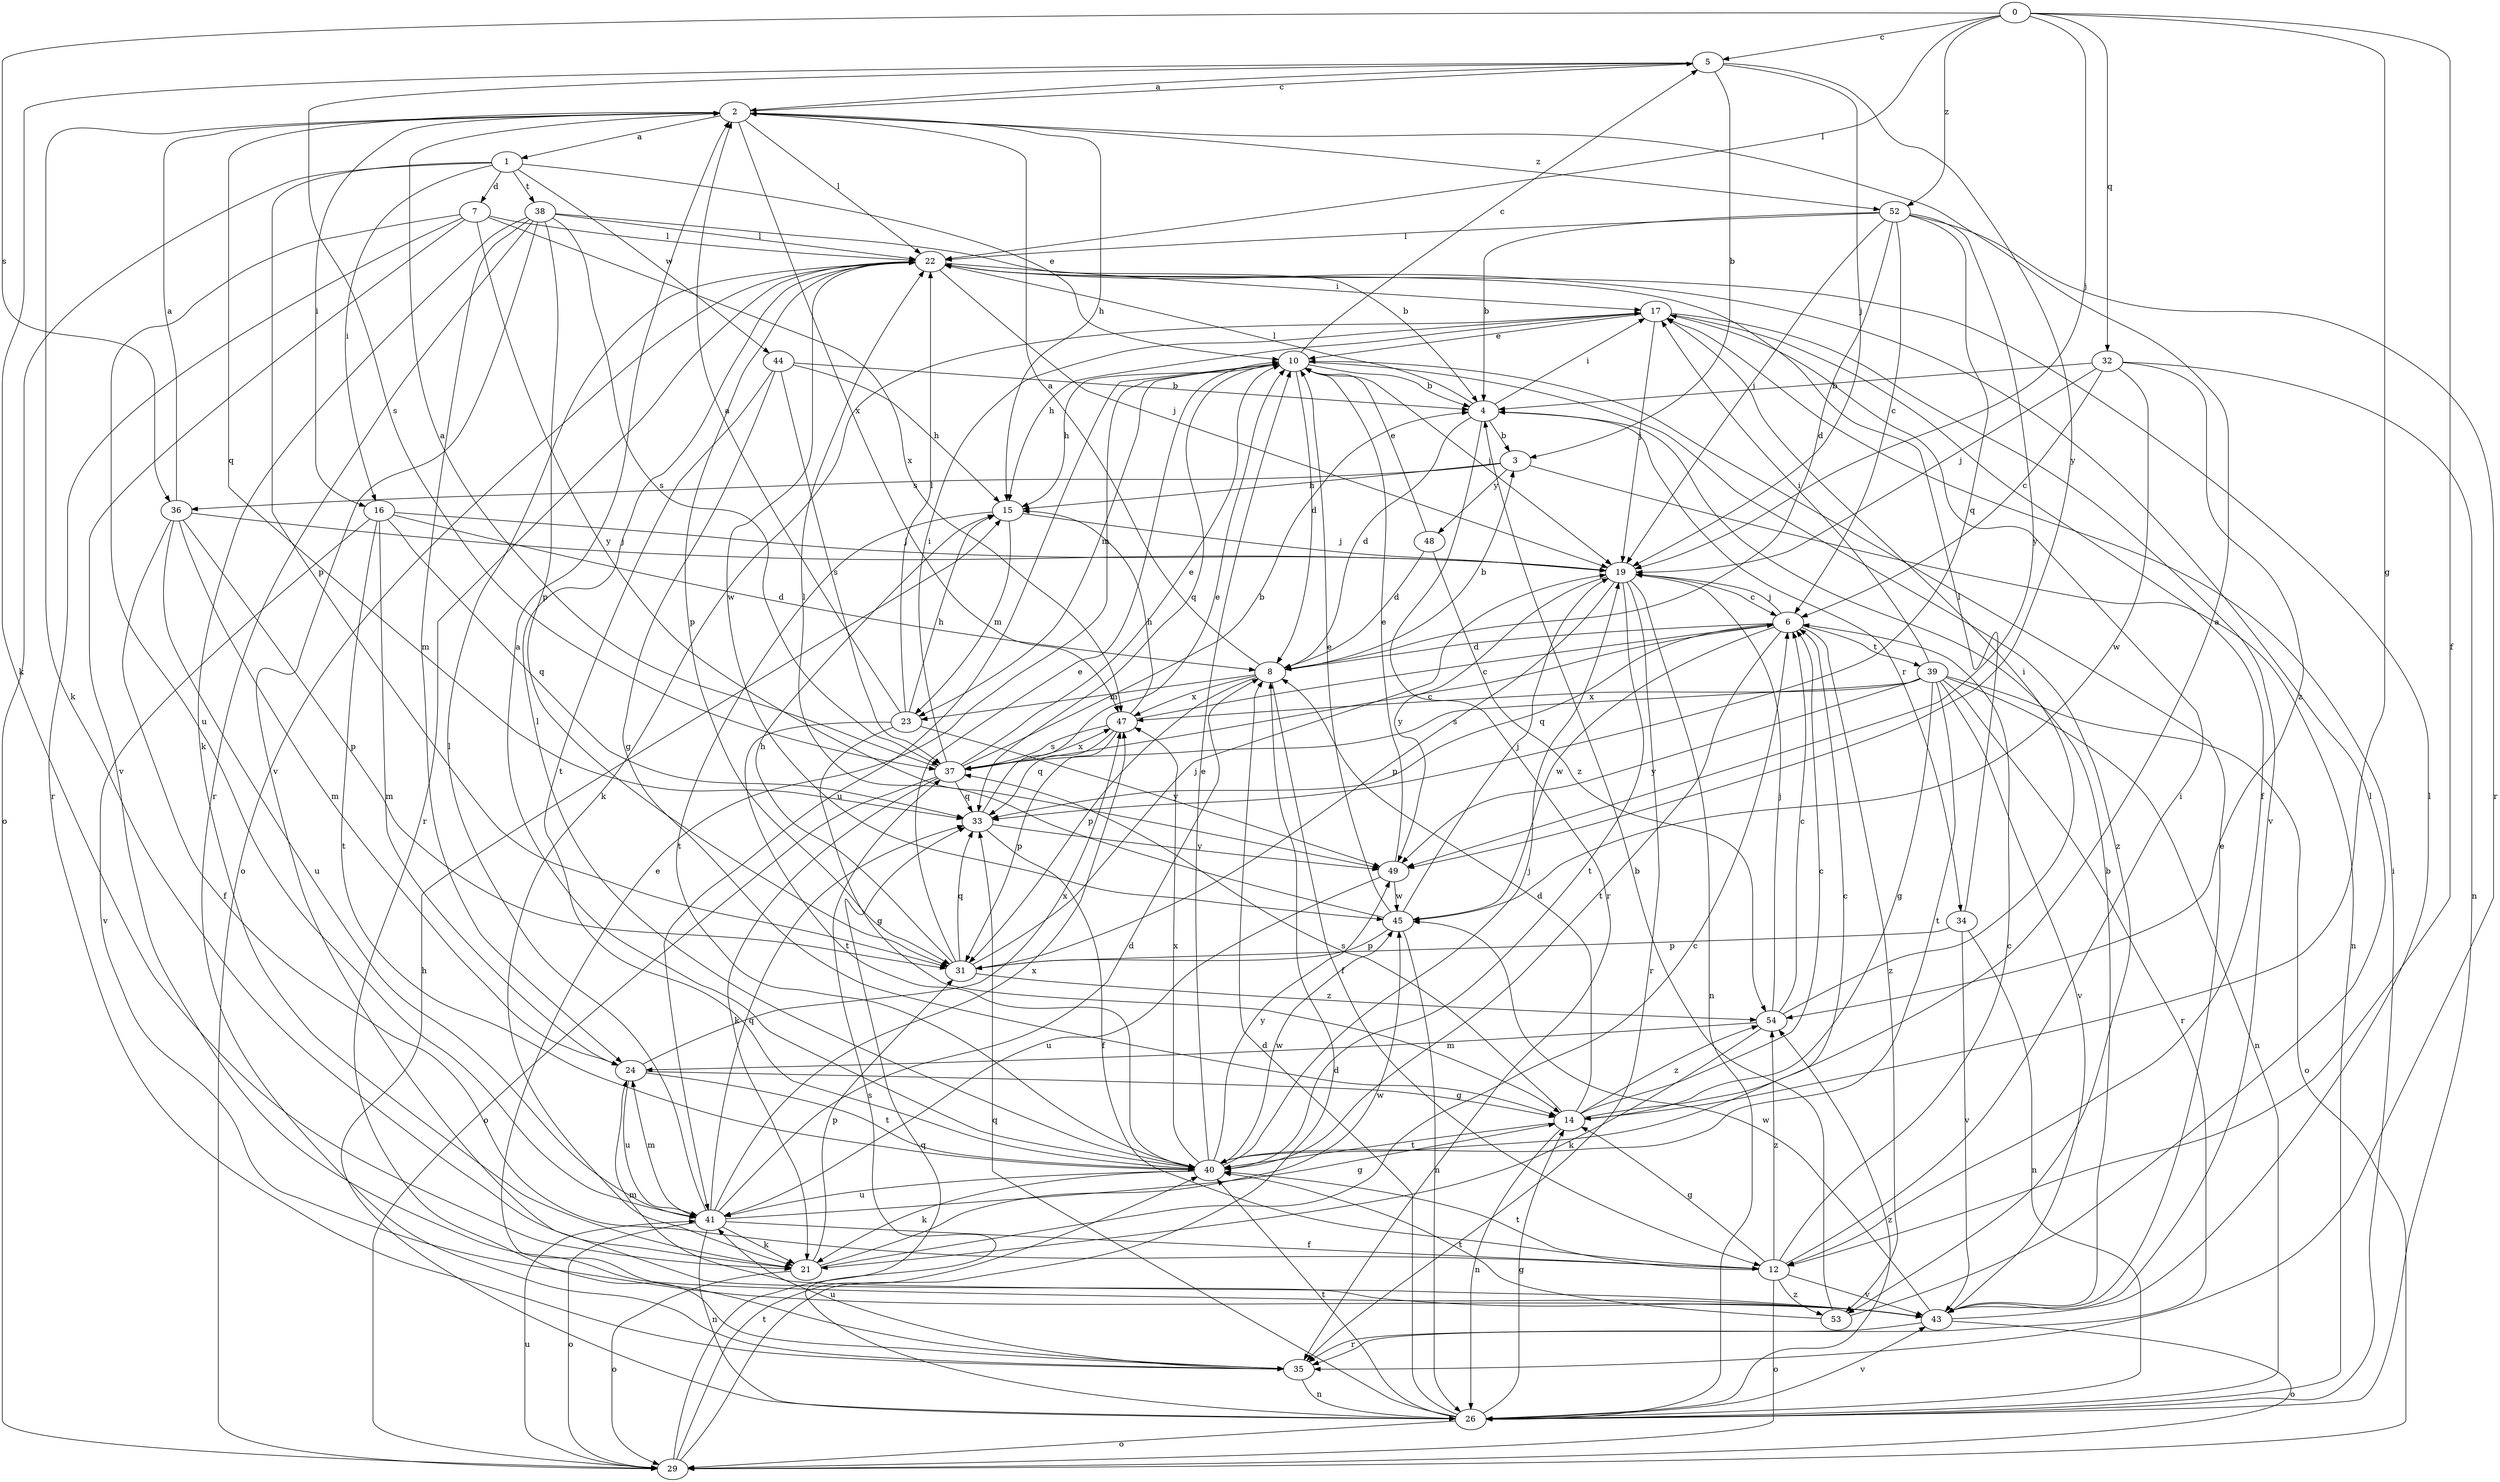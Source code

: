 strict digraph  {
0;
1;
2;
3;
4;
5;
6;
7;
8;
10;
12;
14;
15;
16;
17;
19;
21;
22;
23;
24;
26;
29;
31;
32;
33;
34;
35;
36;
37;
38;
39;
40;
41;
43;
44;
45;
47;
48;
49;
52;
53;
54;
0 -> 5  [label=c];
0 -> 12  [label=f];
0 -> 14  [label=g];
0 -> 19  [label=j];
0 -> 22  [label=l];
0 -> 32  [label=q];
0 -> 36  [label=s];
0 -> 52  [label=z];
1 -> 7  [label=d];
1 -> 10  [label=e];
1 -> 16  [label=i];
1 -> 29  [label=o];
1 -> 31  [label=p];
1 -> 38  [label=t];
1 -> 44  [label=w];
2 -> 1  [label=a];
2 -> 5  [label=c];
2 -> 15  [label=h];
2 -> 16  [label=i];
2 -> 21  [label=k];
2 -> 22  [label=l];
2 -> 33  [label=q];
2 -> 47  [label=x];
2 -> 52  [label=z];
3 -> 15  [label=h];
3 -> 26  [label=n];
3 -> 36  [label=s];
3 -> 48  [label=y];
4 -> 3  [label=b];
4 -> 8  [label=d];
4 -> 17  [label=i];
4 -> 22  [label=l];
4 -> 34  [label=r];
4 -> 35  [label=r];
5 -> 2  [label=a];
5 -> 3  [label=b];
5 -> 19  [label=j];
5 -> 21  [label=k];
5 -> 37  [label=s];
5 -> 49  [label=y];
6 -> 8  [label=d];
6 -> 19  [label=j];
6 -> 33  [label=q];
6 -> 39  [label=t];
6 -> 40  [label=t];
6 -> 45  [label=w];
6 -> 53  [label=z];
7 -> 22  [label=l];
7 -> 35  [label=r];
7 -> 41  [label=u];
7 -> 43  [label=v];
7 -> 47  [label=x];
7 -> 49  [label=y];
8 -> 2  [label=a];
8 -> 3  [label=b];
8 -> 12  [label=f];
8 -> 23  [label=m];
8 -> 31  [label=p];
8 -> 47  [label=x];
10 -> 4  [label=b];
10 -> 5  [label=c];
10 -> 8  [label=d];
10 -> 15  [label=h];
10 -> 19  [label=j];
10 -> 23  [label=m];
10 -> 33  [label=q];
10 -> 41  [label=u];
10 -> 53  [label=z];
12 -> 6  [label=c];
12 -> 14  [label=g];
12 -> 17  [label=i];
12 -> 29  [label=o];
12 -> 40  [label=t];
12 -> 43  [label=v];
12 -> 53  [label=z];
12 -> 54  [label=z];
14 -> 2  [label=a];
14 -> 6  [label=c];
14 -> 8  [label=d];
14 -> 26  [label=n];
14 -> 37  [label=s];
14 -> 40  [label=t];
14 -> 54  [label=z];
15 -> 19  [label=j];
15 -> 23  [label=m];
15 -> 40  [label=t];
16 -> 8  [label=d];
16 -> 19  [label=j];
16 -> 24  [label=m];
16 -> 33  [label=q];
16 -> 40  [label=t];
16 -> 43  [label=v];
17 -> 10  [label=e];
17 -> 12  [label=f];
17 -> 15  [label=h];
17 -> 19  [label=j];
17 -> 21  [label=k];
17 -> 43  [label=v];
19 -> 6  [label=c];
19 -> 26  [label=n];
19 -> 31  [label=p];
19 -> 35  [label=r];
19 -> 40  [label=t];
19 -> 49  [label=y];
21 -> 6  [label=c];
21 -> 29  [label=o];
21 -> 31  [label=p];
21 -> 45  [label=w];
22 -> 17  [label=i];
22 -> 19  [label=j];
22 -> 29  [label=o];
22 -> 31  [label=p];
22 -> 35  [label=r];
22 -> 45  [label=w];
23 -> 2  [label=a];
23 -> 14  [label=g];
23 -> 15  [label=h];
23 -> 22  [label=l];
23 -> 40  [label=t];
23 -> 49  [label=y];
24 -> 14  [label=g];
24 -> 40  [label=t];
24 -> 41  [label=u];
24 -> 47  [label=x];
26 -> 8  [label=d];
26 -> 14  [label=g];
26 -> 15  [label=h];
26 -> 17  [label=i];
26 -> 29  [label=o];
26 -> 33  [label=q];
26 -> 37  [label=s];
26 -> 40  [label=t];
26 -> 43  [label=v];
26 -> 54  [label=z];
29 -> 8  [label=d];
29 -> 33  [label=q];
29 -> 40  [label=t];
29 -> 41  [label=u];
31 -> 10  [label=e];
31 -> 15  [label=h];
31 -> 19  [label=j];
31 -> 33  [label=q];
31 -> 54  [label=z];
32 -> 4  [label=b];
32 -> 6  [label=c];
32 -> 19  [label=j];
32 -> 26  [label=n];
32 -> 45  [label=w];
32 -> 54  [label=z];
33 -> 10  [label=e];
33 -> 12  [label=f];
33 -> 49  [label=y];
34 -> 22  [label=l];
34 -> 26  [label=n];
34 -> 31  [label=p];
34 -> 43  [label=v];
35 -> 10  [label=e];
35 -> 26  [label=n];
35 -> 41  [label=u];
36 -> 2  [label=a];
36 -> 12  [label=f];
36 -> 19  [label=j];
36 -> 24  [label=m];
36 -> 31  [label=p];
36 -> 41  [label=u];
37 -> 2  [label=a];
37 -> 4  [label=b];
37 -> 6  [label=c];
37 -> 10  [label=e];
37 -> 17  [label=i];
37 -> 21  [label=k];
37 -> 29  [label=o];
37 -> 33  [label=q];
37 -> 47  [label=x];
38 -> 4  [label=b];
38 -> 21  [label=k];
38 -> 22  [label=l];
38 -> 24  [label=m];
38 -> 31  [label=p];
38 -> 35  [label=r];
38 -> 37  [label=s];
38 -> 43  [label=v];
39 -> 14  [label=g];
39 -> 17  [label=i];
39 -> 26  [label=n];
39 -> 29  [label=o];
39 -> 35  [label=r];
39 -> 37  [label=s];
39 -> 40  [label=t];
39 -> 43  [label=v];
39 -> 47  [label=x];
39 -> 49  [label=y];
40 -> 2  [label=a];
40 -> 6  [label=c];
40 -> 10  [label=e];
40 -> 19  [label=j];
40 -> 21  [label=k];
40 -> 22  [label=l];
40 -> 41  [label=u];
40 -> 45  [label=w];
40 -> 47  [label=x];
40 -> 49  [label=y];
41 -> 8  [label=d];
41 -> 12  [label=f];
41 -> 14  [label=g];
41 -> 21  [label=k];
41 -> 22  [label=l];
41 -> 24  [label=m];
41 -> 26  [label=n];
41 -> 29  [label=o];
41 -> 33  [label=q];
41 -> 47  [label=x];
43 -> 4  [label=b];
43 -> 10  [label=e];
43 -> 22  [label=l];
43 -> 24  [label=m];
43 -> 29  [label=o];
43 -> 35  [label=r];
43 -> 45  [label=w];
44 -> 4  [label=b];
44 -> 14  [label=g];
44 -> 15  [label=h];
44 -> 37  [label=s];
44 -> 40  [label=t];
45 -> 10  [label=e];
45 -> 19  [label=j];
45 -> 22  [label=l];
45 -> 26  [label=n];
45 -> 31  [label=p];
47 -> 6  [label=c];
47 -> 15  [label=h];
47 -> 31  [label=p];
47 -> 33  [label=q];
47 -> 37  [label=s];
48 -> 8  [label=d];
48 -> 10  [label=e];
48 -> 54  [label=z];
49 -> 10  [label=e];
49 -> 41  [label=u];
49 -> 45  [label=w];
52 -> 4  [label=b];
52 -> 6  [label=c];
52 -> 8  [label=d];
52 -> 19  [label=j];
52 -> 22  [label=l];
52 -> 33  [label=q];
52 -> 35  [label=r];
52 -> 49  [label=y];
53 -> 4  [label=b];
53 -> 22  [label=l];
53 -> 40  [label=t];
54 -> 6  [label=c];
54 -> 17  [label=i];
54 -> 19  [label=j];
54 -> 21  [label=k];
54 -> 24  [label=m];
}

